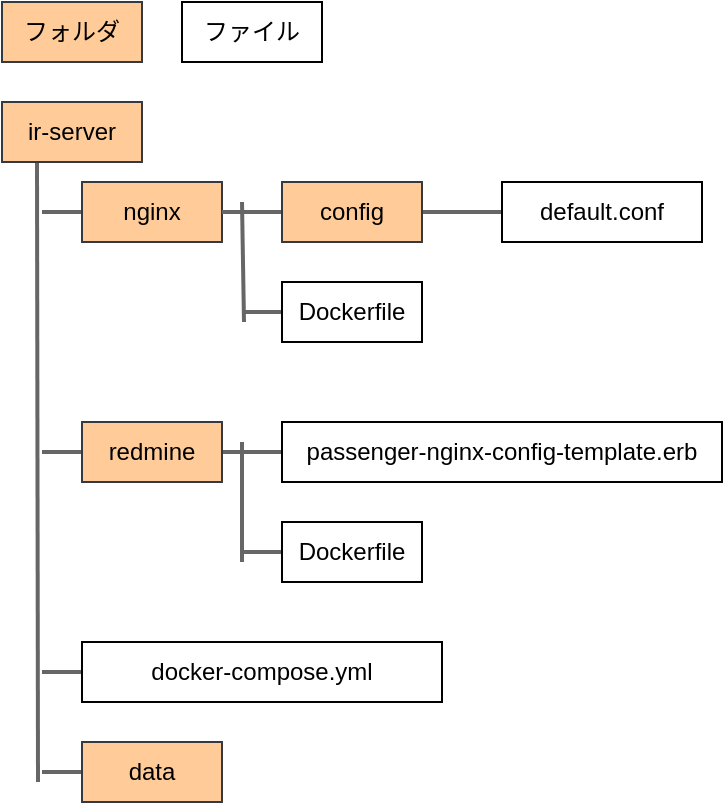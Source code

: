 <mxfile version="13.10.0" type="embed">
    <diagram id="BVw4h-r7mZOUfNSJwhUp" name="Page-1">
        <mxGraphModel dx="783" dy="628" grid="1" gridSize="10" guides="1" tooltips="1" connect="1" arrows="1" fold="1" page="1" pageScale="1" pageWidth="850" pageHeight="1100" math="0" shadow="0">
            <root>
                <mxCell id="0"/>
                <mxCell id="1" parent="0"/>
                <mxCell id="30" style="edgeStyle=none;rounded=0;orthogonalLoop=1;jettySize=auto;html=1;exitX=0.25;exitY=1;exitDx=0;exitDy=0;endArrow=none;endFill=0;strokeWidth=2;fillColor=#f5f5f5;strokeColor=#666666;gradientColor=#b3b3b3;" edge="1" parent="1" source="2">
                    <mxGeometry relative="1" as="geometry">
                        <mxPoint x="178" y="420" as="targetPoint"/>
                    </mxGeometry>
                </mxCell>
                <mxCell id="2" value="ir-server" style="rounded=0;whiteSpace=wrap;html=1;fillColor=#ffcc99;strokeColor=#36393d;" vertex="1" parent="1">
                    <mxGeometry x="160" y="80" width="70" height="30" as="geometry"/>
                </mxCell>
                <mxCell id="33" style="edgeStyle=none;rounded=0;orthogonalLoop=1;jettySize=auto;html=1;exitX=0;exitY=0.5;exitDx=0;exitDy=0;endArrow=none;endFill=0;strokeWidth=2;fillColor=#f5f5f5;strokeColor=#666666;gradientColor=#b3b3b3;" edge="1" parent="1" source="5">
                    <mxGeometry relative="1" as="geometry">
                        <mxPoint x="180" y="135" as="targetPoint"/>
                    </mxGeometry>
                </mxCell>
                <mxCell id="37" value="" style="edgeStyle=none;rounded=0;orthogonalLoop=1;jettySize=auto;html=1;endArrow=none;endFill=0;strokeColor=#666666;strokeWidth=2;gradientColor=#b3b3b3;fillColor=#f5f5f5;" edge="1" parent="1" source="5" target="35">
                    <mxGeometry relative="1" as="geometry"/>
                </mxCell>
                <mxCell id="5" value="nginx" style="rounded=0;whiteSpace=wrap;html=1;fillColor=#ffcc99;strokeColor=#36393d;" vertex="1" parent="1">
                    <mxGeometry x="200" y="120" width="70" height="30" as="geometry"/>
                </mxCell>
                <mxCell id="32" style="edgeStyle=none;rounded=0;orthogonalLoop=1;jettySize=auto;html=1;exitX=0;exitY=0.5;exitDx=0;exitDy=0;endArrow=none;endFill=0;strokeColor=#666666;strokeWidth=2;fillColor=#f5f5f5;gradientColor=#b3b3b3;" edge="1" parent="1" source="6">
                    <mxGeometry relative="1" as="geometry">
                        <mxPoint x="180" y="415" as="targetPoint"/>
                    </mxGeometry>
                </mxCell>
                <mxCell id="6" value="data" style="rounded=0;whiteSpace=wrap;html=1;fillColor=#ffcc99;strokeColor=#36393d;" vertex="1" parent="1">
                    <mxGeometry x="200" y="400" width="70" height="30" as="geometry"/>
                </mxCell>
                <mxCell id="34" style="edgeStyle=none;rounded=0;orthogonalLoop=1;jettySize=auto;html=1;exitX=0;exitY=0.5;exitDx=0;exitDy=0;endArrow=none;endFill=0;strokeColor=#666666;strokeWidth=2;fillColor=#f5f5f5;gradientColor=#b3b3b3;" edge="1" parent="1" source="7">
                    <mxGeometry relative="1" as="geometry">
                        <mxPoint x="180" y="255" as="targetPoint"/>
                    </mxGeometry>
                </mxCell>
                <mxCell id="51" style="edgeStyle=none;rounded=0;orthogonalLoop=1;jettySize=auto;html=1;exitX=1;exitY=0.5;exitDx=0;exitDy=0;entryX=0;entryY=0.5;entryDx=0;entryDy=0;endArrow=none;endFill=0;strokeColor=#666666;strokeWidth=2;gradientColor=#b3b3b3;fillColor=#f5f5f5;" edge="1" parent="1" source="7" target="47">
                    <mxGeometry relative="1" as="geometry"/>
                </mxCell>
                <mxCell id="7" value="redmine" style="rounded=0;whiteSpace=wrap;html=1;fillColor=#ffcc99;strokeColor=#36393d;" vertex="1" parent="1">
                    <mxGeometry x="200" y="240" width="70" height="30" as="geometry"/>
                </mxCell>
                <mxCell id="31" style="edgeStyle=none;rounded=0;orthogonalLoop=1;jettySize=auto;html=1;exitX=0;exitY=0.5;exitDx=0;exitDy=0;endArrow=none;endFill=0;strokeColor=#666666;strokeWidth=2;fillColor=#f5f5f5;gradientColor=#b3b3b3;" edge="1" parent="1" source="8">
                    <mxGeometry relative="1" as="geometry">
                        <mxPoint x="180" y="365" as="targetPoint"/>
                    </mxGeometry>
                </mxCell>
                <mxCell id="8" value="docker-compose.yml" style="rounded=0;whiteSpace=wrap;html=1;fillColor=none;" vertex="1" parent="1">
                    <mxGeometry x="200" y="350" width="180" height="30" as="geometry"/>
                </mxCell>
                <mxCell id="11" style="edgeStyle=none;rounded=0;orthogonalLoop=1;jettySize=auto;html=1;exitX=0.5;exitY=0;exitDx=0;exitDy=0;" edge="1" parent="1" source="7" target="7">
                    <mxGeometry relative="1" as="geometry"/>
                </mxCell>
                <mxCell id="36" style="edgeStyle=none;rounded=0;orthogonalLoop=1;jettySize=auto;html=1;exitX=0;exitY=0.5;exitDx=0;exitDy=0;entryX=1;entryY=0.5;entryDx=0;entryDy=0;endArrow=none;endFill=0;strokeColor=#666666;strokeWidth=2;gradientColor=#b3b3b3;fillColor=#f5f5f5;" edge="1" parent="1" source="35" target="5">
                    <mxGeometry relative="1" as="geometry"/>
                </mxCell>
                <mxCell id="52" style="edgeStyle=none;rounded=0;orthogonalLoop=1;jettySize=auto;html=1;exitX=1;exitY=0.5;exitDx=0;exitDy=0;endArrow=none;endFill=0;strokeColor=#666666;strokeWidth=2;gradientColor=#b3b3b3;fillColor=#f5f5f5;" edge="1" parent="1" source="35">
                    <mxGeometry relative="1" as="geometry">
                        <mxPoint x="410" y="135" as="targetPoint"/>
                    </mxGeometry>
                </mxCell>
                <mxCell id="35" value="config" style="rounded=0;whiteSpace=wrap;html=1;fillColor=#ffcc99;strokeColor=#36393d;" vertex="1" parent="1">
                    <mxGeometry x="300" y="120" width="70" height="30" as="geometry"/>
                </mxCell>
                <mxCell id="42" style="edgeStyle=none;rounded=0;orthogonalLoop=1;jettySize=auto;html=1;exitX=0;exitY=0.5;exitDx=0;exitDy=0;endArrow=none;endFill=0;strokeColor=#666666;strokeWidth=2;gradientColor=#b3b3b3;fillColor=#f5f5f5;" edge="1" parent="1" source="41">
                    <mxGeometry relative="1" as="geometry">
                        <mxPoint x="280" y="185" as="targetPoint"/>
                    </mxGeometry>
                </mxCell>
                <mxCell id="41" value="Dockerfile" style="rounded=0;whiteSpace=wrap;html=1;fillColor=none;" vertex="1" parent="1">
                    <mxGeometry x="300" y="170" width="70" height="30" as="geometry"/>
                </mxCell>
                <mxCell id="47" value="passenger-nginx-config-template.erb" style="rounded=0;whiteSpace=wrap;html=1;fillColor=none;" vertex="1" parent="1">
                    <mxGeometry x="300" y="240" width="220" height="30" as="geometry"/>
                </mxCell>
                <mxCell id="48" value="" style="endArrow=none;html=1;strokeColor=#666666;strokeWidth=2;gradientColor=#b3b3b3;fillColor=#f5f5f5;" edge="1" parent="1">
                    <mxGeometry width="50" height="50" relative="1" as="geometry">
                        <mxPoint x="280" y="310" as="sourcePoint"/>
                        <mxPoint x="280" y="250" as="targetPoint"/>
                    </mxGeometry>
                </mxCell>
                <mxCell id="49" style="edgeStyle=none;rounded=0;orthogonalLoop=1;jettySize=auto;html=1;exitX=0;exitY=0.5;exitDx=0;exitDy=0;endArrow=none;endFill=0;strokeColor=#666666;strokeWidth=2;gradientColor=#b3b3b3;fillColor=#f5f5f5;" edge="1" parent="1" source="50">
                    <mxGeometry relative="1" as="geometry">
                        <mxPoint x="280" y="305" as="targetPoint"/>
                    </mxGeometry>
                </mxCell>
                <mxCell id="50" value="Dockerfile" style="rounded=0;whiteSpace=wrap;html=1;fillColor=none;" vertex="1" parent="1">
                    <mxGeometry x="300" y="290" width="70" height="30" as="geometry"/>
                </mxCell>
                <mxCell id="53" value="default.conf" style="rounded=0;whiteSpace=wrap;html=1;fillColor=none;" vertex="1" parent="1">
                    <mxGeometry x="410" y="120" width="100" height="30" as="geometry"/>
                </mxCell>
                <mxCell id="54" value="フォルダ" style="rounded=0;whiteSpace=wrap;html=1;fillColor=#ffcc99;strokeColor=#36393d;" vertex="1" parent="1">
                    <mxGeometry x="160" y="30" width="70" height="30" as="geometry"/>
                </mxCell>
                <mxCell id="55" value="ファイル" style="rounded=0;whiteSpace=wrap;html=1;fillColor=none;" vertex="1" parent="1">
                    <mxGeometry x="250" y="30" width="70" height="30" as="geometry"/>
                </mxCell>
                <mxCell id="56" style="edgeStyle=none;rounded=0;orthogonalLoop=1;jettySize=auto;html=1;exitX=0.25;exitY=1;exitDx=0;exitDy=0;endArrow=none;endFill=0;strokeWidth=2;gradientColor=#b3b3b3;fillColor=#f5f5f5;strokeColor=#666666;" edge="1" parent="1">
                    <mxGeometry relative="1" as="geometry">
                        <mxPoint x="281" y="190" as="targetPoint"/>
                        <mxPoint x="280" y="130" as="sourcePoint"/>
                    </mxGeometry>
                </mxCell>
            </root>
        </mxGraphModel>
    </diagram>
</mxfile>
